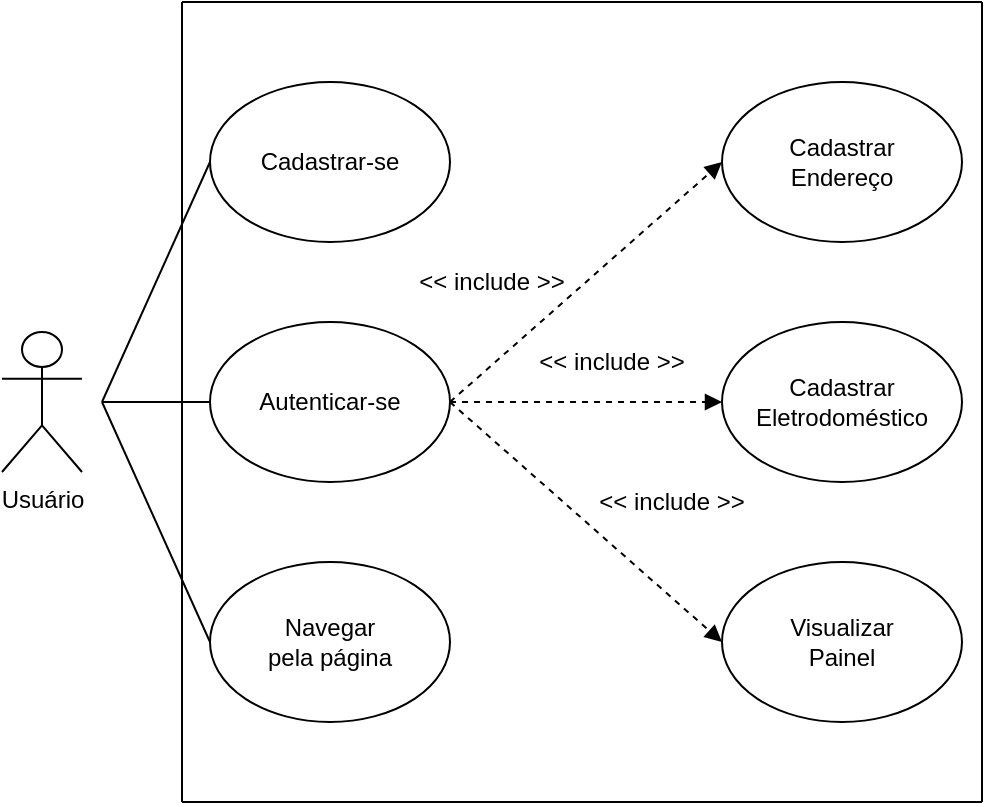 <mxfile version="12.9.14"><diagram id="GKLQCMgqqzPxT0aZrT5H" name="Page-1"><mxGraphModel dx="780" dy="824" grid="1" gridSize="10" guides="1" tooltips="1" connect="1" arrows="1" fold="1" page="1" pageScale="1" pageWidth="827" pageHeight="1169" math="0" shadow="0"><root><mxCell id="0"/><mxCell id="1" parent="0"/><mxCell id="ZZaJxQ9yOfZrqNWz76LV-1" value="Usuário" style="shape=umlActor;verticalLabelPosition=bottom;labelBackgroundColor=#ffffff;verticalAlign=top;html=1;outlineConnect=0;" vertex="1" parent="1"><mxGeometry x="190" y="205" width="40" height="70" as="geometry"/></mxCell><mxCell id="ZZaJxQ9yOfZrqNWz76LV-2" value="Cadastrar-se" style="ellipse;whiteSpace=wrap;html=1;" vertex="1" parent="1"><mxGeometry x="294" y="80" width="120" height="80" as="geometry"/></mxCell><mxCell id="ZZaJxQ9yOfZrqNWz76LV-3" value="Cadastrar Eletrodoméstico" style="ellipse;whiteSpace=wrap;html=1;" vertex="1" parent="1"><mxGeometry x="550" y="200" width="120" height="80" as="geometry"/></mxCell><mxCell id="ZZaJxQ9yOfZrqNWz76LV-4" value="Cadastrar &lt;br&gt;Endereço" style="ellipse;whiteSpace=wrap;html=1;" vertex="1" parent="1"><mxGeometry x="550" y="80" width="120" height="80" as="geometry"/></mxCell><mxCell id="ZZaJxQ9yOfZrqNWz76LV-5" value="Autenticar-se" style="ellipse;whiteSpace=wrap;html=1;" vertex="1" parent="1"><mxGeometry x="294" y="200" width="120" height="80" as="geometry"/></mxCell><mxCell id="ZZaJxQ9yOfZrqNWz76LV-6" value="Visualizar &lt;br&gt;Painel" style="ellipse;whiteSpace=wrap;html=1;" vertex="1" parent="1"><mxGeometry x="550" y="320" width="120" height="80" as="geometry"/></mxCell><mxCell id="ZZaJxQ9yOfZrqNWz76LV-9" value="" style="endArrow=none;html=1;" edge="1" parent="1"><mxGeometry width="50" height="50" relative="1" as="geometry"><mxPoint x="280" y="40" as="sourcePoint"/><mxPoint x="680" y="40" as="targetPoint"/></mxGeometry></mxCell><mxCell id="ZZaJxQ9yOfZrqNWz76LV-10" value="" style="endArrow=none;html=1;" edge="1" parent="1"><mxGeometry width="50" height="50" relative="1" as="geometry"><mxPoint x="280" y="40" as="sourcePoint"/><mxPoint x="280" y="440" as="targetPoint"/></mxGeometry></mxCell><mxCell id="ZZaJxQ9yOfZrqNWz76LV-11" value="" style="endArrow=none;html=1;" edge="1" parent="1"><mxGeometry width="50" height="50" relative="1" as="geometry"><mxPoint x="280" y="440" as="sourcePoint"/><mxPoint x="680" y="440" as="targetPoint"/></mxGeometry></mxCell><mxCell id="ZZaJxQ9yOfZrqNWz76LV-12" value="" style="endArrow=none;html=1;" edge="1" parent="1"><mxGeometry width="50" height="50" relative="1" as="geometry"><mxPoint x="680" y="440" as="sourcePoint"/><mxPoint x="680" y="40" as="targetPoint"/></mxGeometry></mxCell><mxCell id="ZZaJxQ9yOfZrqNWz76LV-13" value="" style="endArrow=block;dashed=1;html=1;exitX=1;exitY=0.5;exitDx=0;exitDy=0;verticalAlign=middle;startArrow=none;startFill=0;endFill=1;" edge="1" parent="1" source="ZZaJxQ9yOfZrqNWz76LV-5"><mxGeometry width="50" height="50" relative="1" as="geometry"><mxPoint x="420" y="240" as="sourcePoint"/><mxPoint x="550" y="120" as="targetPoint"/></mxGeometry></mxCell><mxCell id="ZZaJxQ9yOfZrqNWz76LV-14" value="Navegar &lt;br&gt;pela página" style="ellipse;whiteSpace=wrap;html=1;" vertex="1" parent="1"><mxGeometry x="294" y="320" width="120" height="80" as="geometry"/></mxCell><mxCell id="ZZaJxQ9yOfZrqNWz76LV-15" value="&amp;lt;&amp;lt; include &amp;gt;&amp;gt;" style="text;html=1;strokeColor=none;fillColor=none;align=center;verticalAlign=middle;whiteSpace=wrap;rounded=0;" vertex="1" parent="1"><mxGeometry x="450" y="210" width="90" height="20" as="geometry"/></mxCell><mxCell id="ZZaJxQ9yOfZrqNWz76LV-16" value="" style="endArrow=block;dashed=1;html=1;verticalAlign=middle;startArrow=none;startFill=0;endFill=1;entryX=0;entryY=0.5;entryDx=0;entryDy=0;exitX=1;exitY=0.5;exitDx=0;exitDy=0;" edge="1" parent="1" source="ZZaJxQ9yOfZrqNWz76LV-5" target="ZZaJxQ9yOfZrqNWz76LV-3"><mxGeometry width="50" height="50" relative="1" as="geometry"><mxPoint x="410" y="240" as="sourcePoint"/><mxPoint x="560" y="130" as="targetPoint"/></mxGeometry></mxCell><mxCell id="ZZaJxQ9yOfZrqNWz76LV-17" value="&amp;lt;&amp;lt; include &amp;gt;&amp;gt;" style="text;html=1;strokeColor=none;fillColor=none;align=center;verticalAlign=middle;whiteSpace=wrap;rounded=0;" vertex="1" parent="1"><mxGeometry x="390" y="170" width="90" height="20" as="geometry"/></mxCell><mxCell id="ZZaJxQ9yOfZrqNWz76LV-18" value="&amp;lt;&amp;lt; include &amp;gt;&amp;gt;" style="text;html=1;strokeColor=none;fillColor=none;align=center;verticalAlign=middle;whiteSpace=wrap;rounded=0;" vertex="1" parent="1"><mxGeometry x="480" y="280" width="90" height="20" as="geometry"/></mxCell><mxCell id="ZZaJxQ9yOfZrqNWz76LV-19" value="" style="endArrow=block;dashed=1;html=1;exitX=1;exitY=0.5;exitDx=0;exitDy=0;verticalAlign=middle;startArrow=none;startFill=0;endFill=1;entryX=0;entryY=0.5;entryDx=0;entryDy=0;" edge="1" parent="1" source="ZZaJxQ9yOfZrqNWz76LV-5" target="ZZaJxQ9yOfZrqNWz76LV-6"><mxGeometry width="50" height="50" relative="1" as="geometry"><mxPoint x="424" y="250" as="sourcePoint"/><mxPoint x="560" y="130" as="targetPoint"/></mxGeometry></mxCell><mxCell id="ZZaJxQ9yOfZrqNWz76LV-20" value="" style="endArrow=none;html=1;entryX=0;entryY=0.5;entryDx=0;entryDy=0;" edge="1" parent="1" target="ZZaJxQ9yOfZrqNWz76LV-2"><mxGeometry width="50" height="50" relative="1" as="geometry"><mxPoint x="240" y="240" as="sourcePoint"/><mxPoint x="420" y="210" as="targetPoint"/></mxGeometry></mxCell><mxCell id="ZZaJxQ9yOfZrqNWz76LV-21" value="" style="endArrow=none;html=1;entryX=0;entryY=0.5;entryDx=0;entryDy=0;" edge="1" parent="1" target="ZZaJxQ9yOfZrqNWz76LV-5"><mxGeometry width="50" height="50" relative="1" as="geometry"><mxPoint x="240" y="240" as="sourcePoint"/><mxPoint x="304" y="130" as="targetPoint"/></mxGeometry></mxCell><mxCell id="ZZaJxQ9yOfZrqNWz76LV-22" value="" style="endArrow=none;html=1;entryX=0;entryY=0.5;entryDx=0;entryDy=0;" edge="1" parent="1" target="ZZaJxQ9yOfZrqNWz76LV-14"><mxGeometry width="50" height="50" relative="1" as="geometry"><mxPoint x="240" y="240" as="sourcePoint"/><mxPoint x="314" y="140" as="targetPoint"/></mxGeometry></mxCell></root></mxGraphModel></diagram></mxfile>